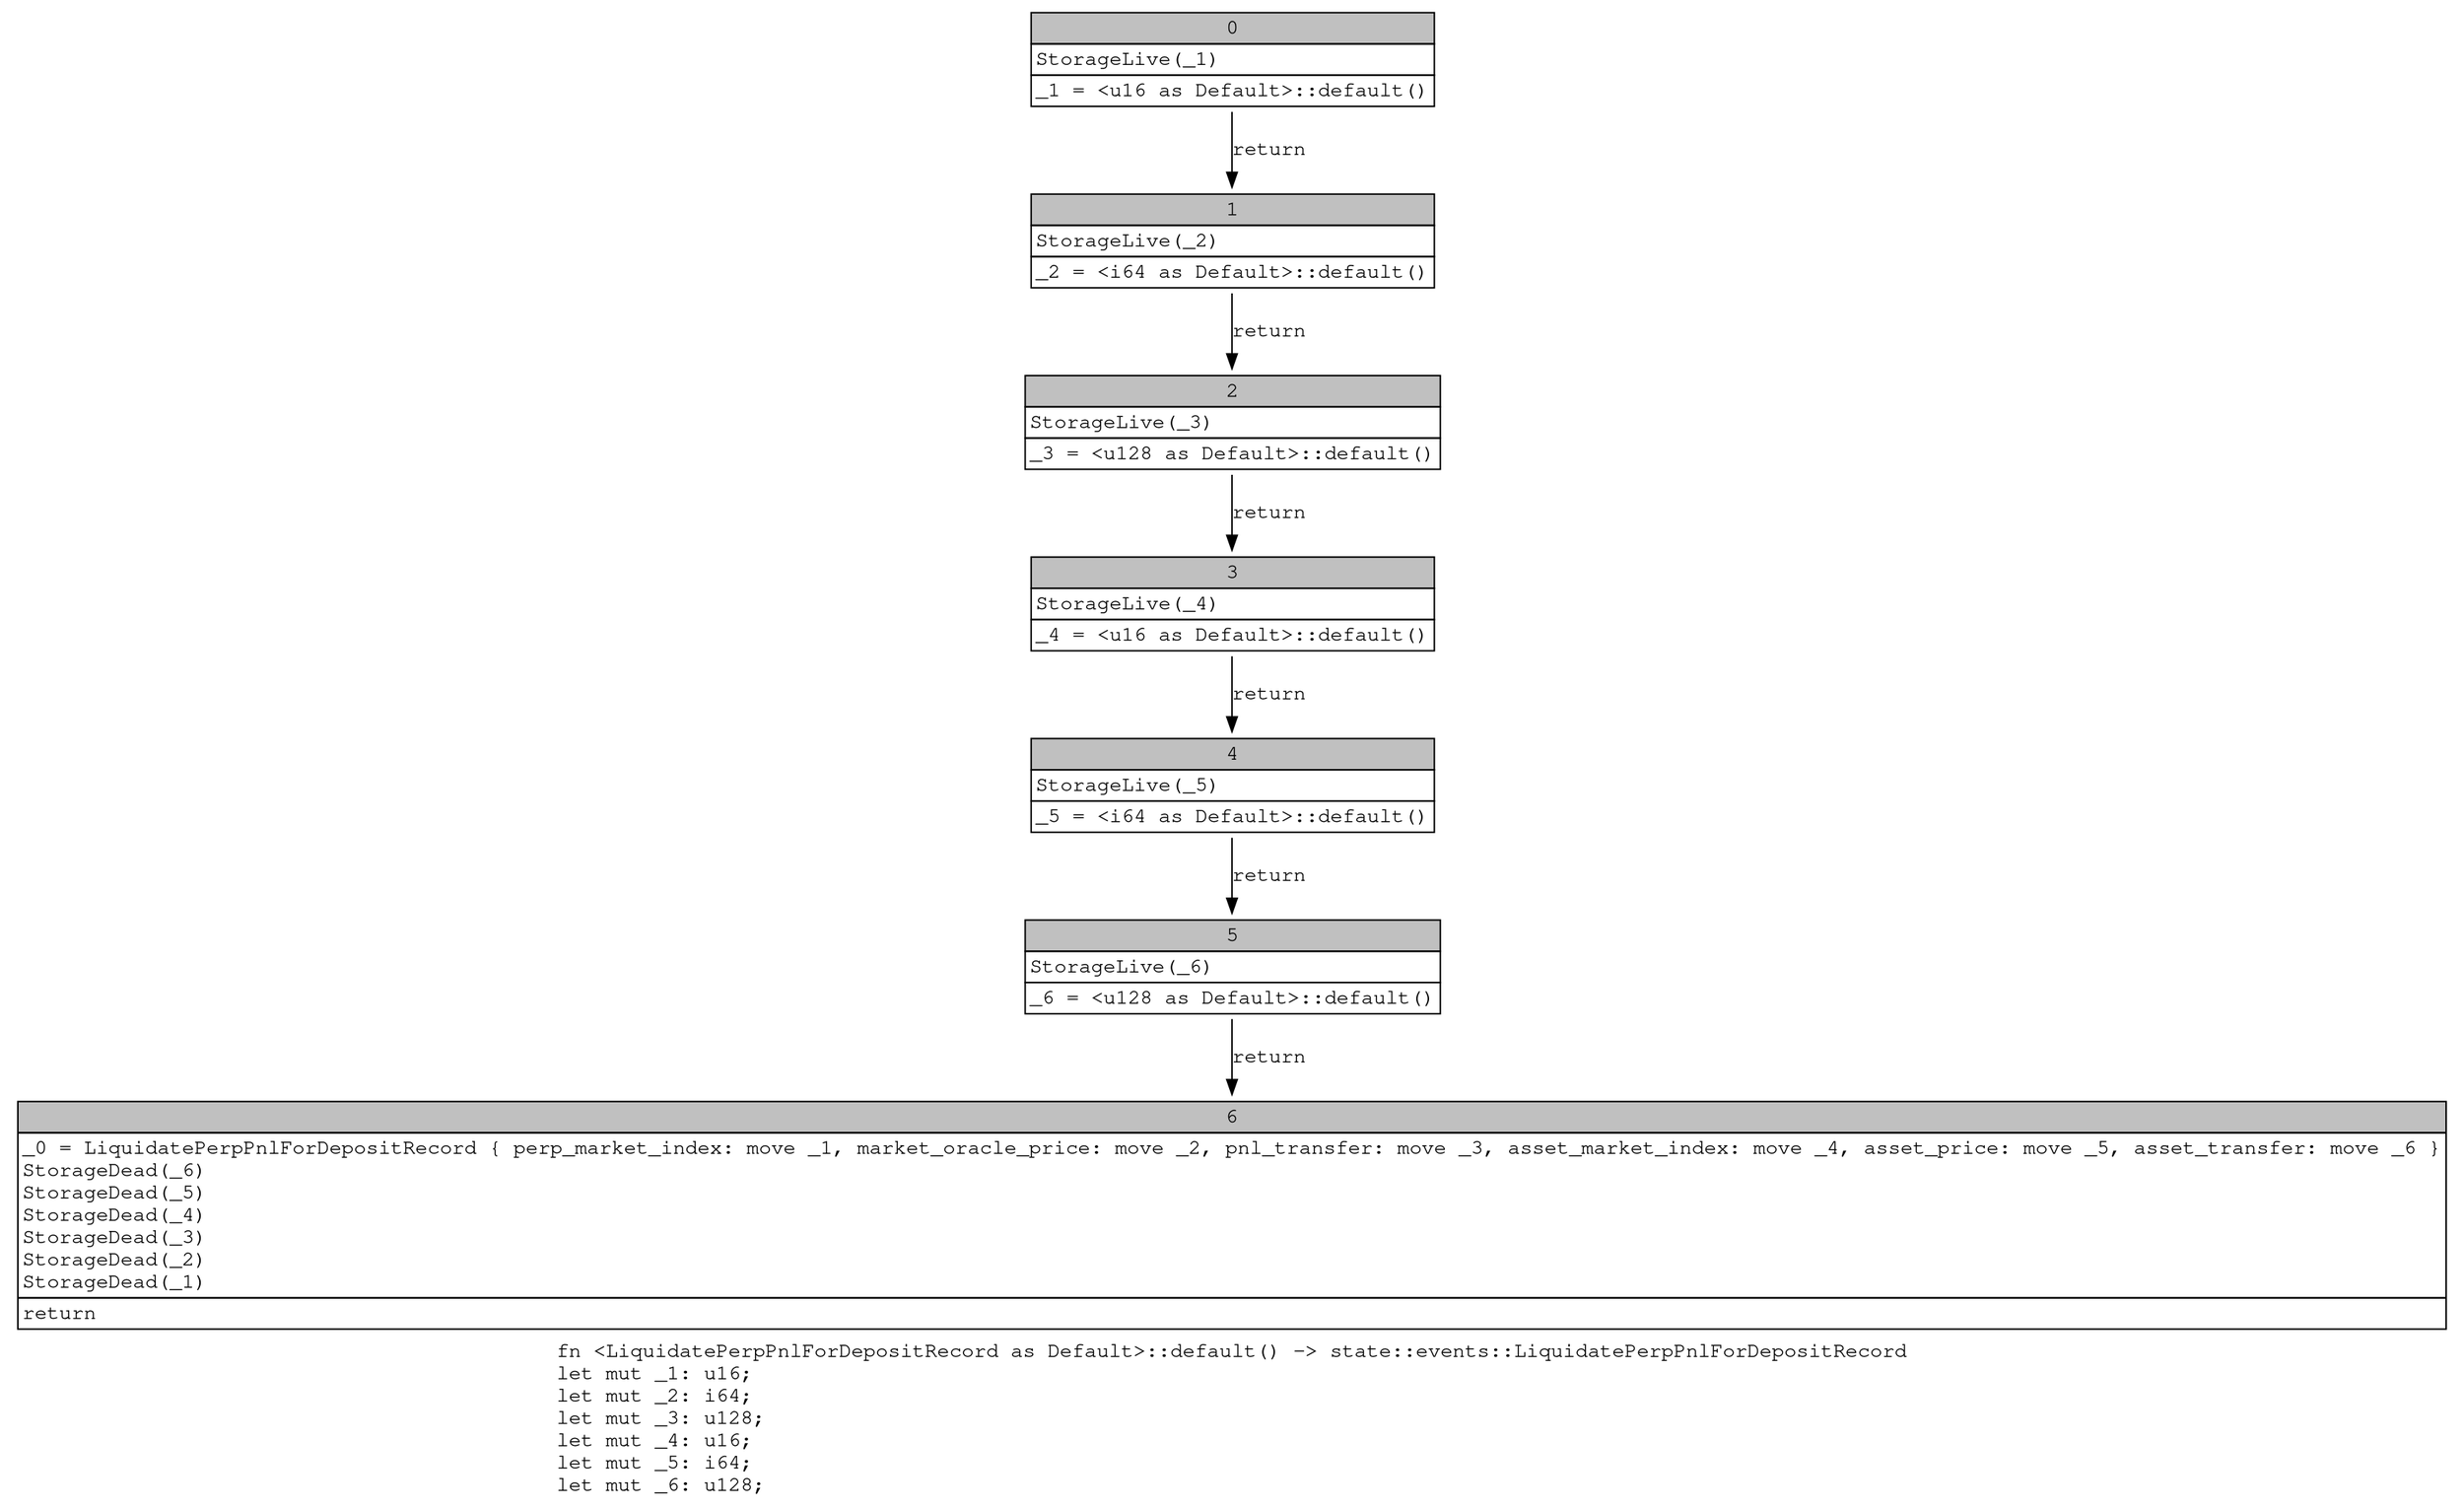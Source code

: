 digraph Mir_0_15819 {
    graph [fontname="Courier, monospace"];
    node [fontname="Courier, monospace"];
    edge [fontname="Courier, monospace"];
    label=<fn &lt;LiquidatePerpPnlForDepositRecord as Default&gt;::default() -&gt; state::events::LiquidatePerpPnlForDepositRecord<br align="left"/>let mut _1: u16;<br align="left"/>let mut _2: i64;<br align="left"/>let mut _3: u128;<br align="left"/>let mut _4: u16;<br align="left"/>let mut _5: i64;<br align="left"/>let mut _6: u128;<br align="left"/>>;
    bb0__0_15819 [shape="none", label=<<table border="0" cellborder="1" cellspacing="0"><tr><td bgcolor="gray" align="center" colspan="1">0</td></tr><tr><td align="left" balign="left">StorageLive(_1)<br/></td></tr><tr><td align="left">_1 = &lt;u16 as Default&gt;::default()</td></tr></table>>];
    bb1__0_15819 [shape="none", label=<<table border="0" cellborder="1" cellspacing="0"><tr><td bgcolor="gray" align="center" colspan="1">1</td></tr><tr><td align="left" balign="left">StorageLive(_2)<br/></td></tr><tr><td align="left">_2 = &lt;i64 as Default&gt;::default()</td></tr></table>>];
    bb2__0_15819 [shape="none", label=<<table border="0" cellborder="1" cellspacing="0"><tr><td bgcolor="gray" align="center" colspan="1">2</td></tr><tr><td align="left" balign="left">StorageLive(_3)<br/></td></tr><tr><td align="left">_3 = &lt;u128 as Default&gt;::default()</td></tr></table>>];
    bb3__0_15819 [shape="none", label=<<table border="0" cellborder="1" cellspacing="0"><tr><td bgcolor="gray" align="center" colspan="1">3</td></tr><tr><td align="left" balign="left">StorageLive(_4)<br/></td></tr><tr><td align="left">_4 = &lt;u16 as Default&gt;::default()</td></tr></table>>];
    bb4__0_15819 [shape="none", label=<<table border="0" cellborder="1" cellspacing="0"><tr><td bgcolor="gray" align="center" colspan="1">4</td></tr><tr><td align="left" balign="left">StorageLive(_5)<br/></td></tr><tr><td align="left">_5 = &lt;i64 as Default&gt;::default()</td></tr></table>>];
    bb5__0_15819 [shape="none", label=<<table border="0" cellborder="1" cellspacing="0"><tr><td bgcolor="gray" align="center" colspan="1">5</td></tr><tr><td align="left" balign="left">StorageLive(_6)<br/></td></tr><tr><td align="left">_6 = &lt;u128 as Default&gt;::default()</td></tr></table>>];
    bb6__0_15819 [shape="none", label=<<table border="0" cellborder="1" cellspacing="0"><tr><td bgcolor="gray" align="center" colspan="1">6</td></tr><tr><td align="left" balign="left">_0 = LiquidatePerpPnlForDepositRecord { perp_market_index: move _1, market_oracle_price: move _2, pnl_transfer: move _3, asset_market_index: move _4, asset_price: move _5, asset_transfer: move _6 }<br/>StorageDead(_6)<br/>StorageDead(_5)<br/>StorageDead(_4)<br/>StorageDead(_3)<br/>StorageDead(_2)<br/>StorageDead(_1)<br/></td></tr><tr><td align="left">return</td></tr></table>>];
    bb0__0_15819 -> bb1__0_15819 [label="return"];
    bb1__0_15819 -> bb2__0_15819 [label="return"];
    bb2__0_15819 -> bb3__0_15819 [label="return"];
    bb3__0_15819 -> bb4__0_15819 [label="return"];
    bb4__0_15819 -> bb5__0_15819 [label="return"];
    bb5__0_15819 -> bb6__0_15819 [label="return"];
}
